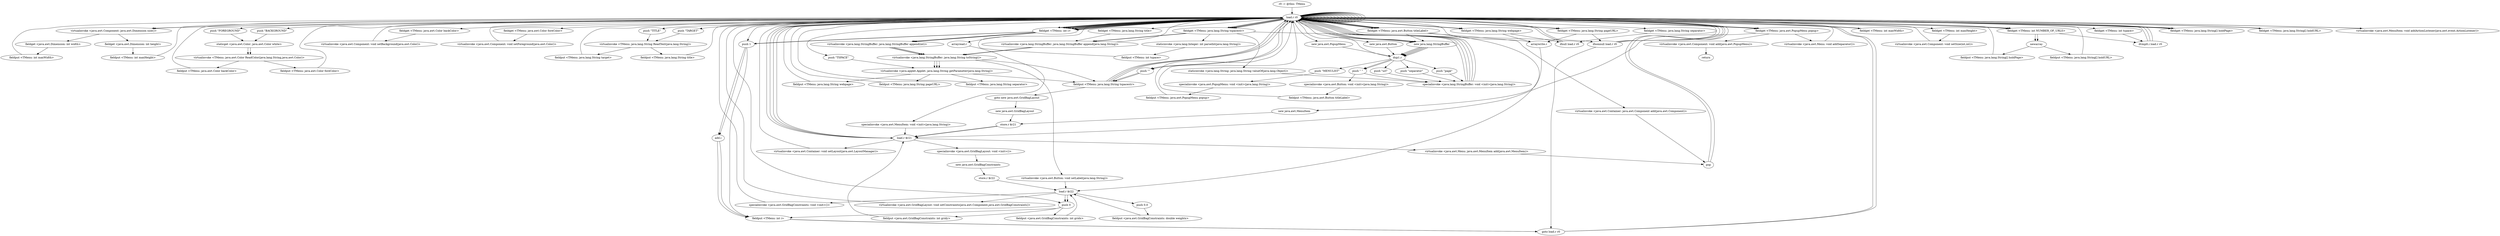 digraph "" {
    "r0 := @this: TMenu"
    "load.r r0"
    "r0 := @this: TMenu"->"load.r r0";
    "load.r r0"->"load.r r0";
    "virtualinvoke <java.awt.Component: java.awt.Dimension size()>"
    "load.r r0"->"virtualinvoke <java.awt.Component: java.awt.Dimension size()>";
    "fieldget <java.awt.Dimension: int width>"
    "virtualinvoke <java.awt.Component: java.awt.Dimension size()>"->"fieldget <java.awt.Dimension: int width>";
    "fieldput <TMenu: int maxWidth>"
    "fieldget <java.awt.Dimension: int width>"->"fieldput <TMenu: int maxWidth>";
    "fieldput <TMenu: int maxWidth>"->"load.r r0";
    "load.r r0"->"load.r r0";
    "load.r r0"->"virtualinvoke <java.awt.Component: java.awt.Dimension size()>";
    "fieldget <java.awt.Dimension: int height>"
    "virtualinvoke <java.awt.Component: java.awt.Dimension size()>"->"fieldget <java.awt.Dimension: int height>";
    "fieldput <TMenu: int maxHeight>"
    "fieldget <java.awt.Dimension: int height>"->"fieldput <TMenu: int maxHeight>";
    "fieldput <TMenu: int maxHeight>"->"load.r r0";
    "load.r r0"->"load.r r0";
    "push \"BACKGROUND\""
    "load.r r0"->"push \"BACKGROUND\"";
    "staticget <java.awt.Color: java.awt.Color white>"
    "push \"BACKGROUND\""->"staticget <java.awt.Color: java.awt.Color white>";
    "virtualinvoke <TMenu: java.awt.Color ReadColor(java.lang.String,java.awt.Color)>"
    "staticget <java.awt.Color: java.awt.Color white>"->"virtualinvoke <TMenu: java.awt.Color ReadColor(java.lang.String,java.awt.Color)>";
    "fieldput <TMenu: java.awt.Color backColor>"
    "virtualinvoke <TMenu: java.awt.Color ReadColor(java.lang.String,java.awt.Color)>"->"fieldput <TMenu: java.awt.Color backColor>";
    "fieldput <TMenu: java.awt.Color backColor>"->"load.r r0";
    "load.r r0"->"load.r r0";
    "push \"FOREGROUND\""
    "load.r r0"->"push \"FOREGROUND\"";
    "push \"FOREGROUND\""->"staticget <java.awt.Color: java.awt.Color white>";
    "staticget <java.awt.Color: java.awt.Color white>"->"virtualinvoke <TMenu: java.awt.Color ReadColor(java.lang.String,java.awt.Color)>";
    "fieldput <TMenu: java.awt.Color foreColor>"
    "virtualinvoke <TMenu: java.awt.Color ReadColor(java.lang.String,java.awt.Color)>"->"fieldput <TMenu: java.awt.Color foreColor>";
    "fieldput <TMenu: java.awt.Color foreColor>"->"load.r r0";
    "load.r r0"->"load.r r0";
    "fieldget <TMenu: java.awt.Color backColor>"
    "load.r r0"->"fieldget <TMenu: java.awt.Color backColor>";
    "virtualinvoke <java.awt.Component: void setBackground(java.awt.Color)>"
    "fieldget <TMenu: java.awt.Color backColor>"->"virtualinvoke <java.awt.Component: void setBackground(java.awt.Color)>";
    "virtualinvoke <java.awt.Component: void setBackground(java.awt.Color)>"->"load.r r0";
    "load.r r0"->"load.r r0";
    "fieldget <TMenu: java.awt.Color foreColor>"
    "load.r r0"->"fieldget <TMenu: java.awt.Color foreColor>";
    "virtualinvoke <java.awt.Component: void setForeground(java.awt.Color)>"
    "fieldget <TMenu: java.awt.Color foreColor>"->"virtualinvoke <java.awt.Component: void setForeground(java.awt.Color)>";
    "virtualinvoke <java.awt.Component: void setForeground(java.awt.Color)>"->"load.r r0";
    "load.r r0"->"load.r r0";
    "push \"TARGET\""
    "load.r r0"->"push \"TARGET\"";
    "virtualinvoke <TMenu: java.lang.String ReadText(java.lang.String)>"
    "push \"TARGET\""->"virtualinvoke <TMenu: java.lang.String ReadText(java.lang.String)>";
    "fieldput <TMenu: java.lang.String target>"
    "virtualinvoke <TMenu: java.lang.String ReadText(java.lang.String)>"->"fieldput <TMenu: java.lang.String target>";
    "fieldput <TMenu: java.lang.String target>"->"load.r r0";
    "load.r r0"->"load.r r0";
    "push \"TITLE\""
    "load.r r0"->"push \"TITLE\"";
    "push \"TITLE\""->"virtualinvoke <TMenu: java.lang.String ReadText(java.lang.String)>";
    "fieldput <TMenu: java.lang.String title>"
    "virtualinvoke <TMenu: java.lang.String ReadText(java.lang.String)>"->"fieldput <TMenu: java.lang.String title>";
    "fieldput <TMenu: java.lang.String title>"->"load.r r0";
    "load.r r0"->"load.r r0";
    "push \"TSPACE\""
    "load.r r0"->"push \"TSPACE\"";
    "virtualinvoke <java.applet.Applet: java.lang.String getParameter(java.lang.String)>"
    "push \"TSPACE\""->"virtualinvoke <java.applet.Applet: java.lang.String getParameter(java.lang.String)>";
    "fieldput <TMenu: java.lang.String tspacestr>"
    "virtualinvoke <java.applet.Applet: java.lang.String getParameter(java.lang.String)>"->"fieldput <TMenu: java.lang.String tspacestr>";
    "fieldput <TMenu: java.lang.String tspacestr>"->"load.r r0";
    "fieldget <TMenu: java.lang.String tspacestr>"
    "load.r r0"->"fieldget <TMenu: java.lang.String tspacestr>";
    "ifnonnull load.r r0"
    "fieldget <TMenu: java.lang.String tspacestr>"->"ifnonnull load.r r0";
    "ifnonnull load.r r0"->"load.r r0";
    "push \"\""
    "load.r r0"->"push \"\"";
    "push \"\""->"fieldput <TMenu: java.lang.String tspacestr>";
    "goto new java.awt.GridBagLayout"
    "fieldput <TMenu: java.lang.String tspacestr>"->"goto new java.awt.GridBagLayout";
    "new java.awt.GridBagLayout"
    "goto new java.awt.GridBagLayout"->"new java.awt.GridBagLayout";
    "store.r $r21"
    "new java.awt.GridBagLayout"->"store.r $r21";
    "load.r $r21"
    "store.r $r21"->"load.r $r21";
    "specialinvoke <java.awt.GridBagLayout: void <init>()>"
    "load.r $r21"->"specialinvoke <java.awt.GridBagLayout: void <init>()>";
    "new java.awt.GridBagConstraints"
    "specialinvoke <java.awt.GridBagLayout: void <init>()>"->"new java.awt.GridBagConstraints";
    "store.r $r22"
    "new java.awt.GridBagConstraints"->"store.r $r22";
    "load.r $r22"
    "store.r $r22"->"load.r $r22";
    "specialinvoke <java.awt.GridBagConstraints: void <init>()>"
    "load.r $r22"->"specialinvoke <java.awt.GridBagConstraints: void <init>()>";
    "specialinvoke <java.awt.GridBagConstraints: void <init>()>"->"load.r r0";
    "load.r r0"->"load.r $r21";
    "virtualinvoke <java.awt.Container: void setLayout(java.awt.LayoutManager)>"
    "load.r $r21"->"virtualinvoke <java.awt.Container: void setLayout(java.awt.LayoutManager)>";
    "virtualinvoke <java.awt.Container: void setLayout(java.awt.LayoutManager)>"->"load.r r0";
    "new java.awt.Button"
    "load.r r0"->"new java.awt.Button";
    "dup1.r"
    "new java.awt.Button"->"dup1.r";
    "push \" \""
    "dup1.r"->"push \" \"";
    "specialinvoke <java.awt.Button: void <init>(java.lang.String)>"
    "push \" \""->"specialinvoke <java.awt.Button: void <init>(java.lang.String)>";
    "fieldput <TMenu: java.awt.Button titleLabel>"
    "specialinvoke <java.awt.Button: void <init>(java.lang.String)>"->"fieldput <TMenu: java.awt.Button titleLabel>";
    "fieldput <TMenu: java.awt.Button titleLabel>"->"load.r r0";
    "fieldget <TMenu: java.awt.Button titleLabel>"
    "load.r r0"->"fieldget <TMenu: java.awt.Button titleLabel>";
    "fieldget <TMenu: java.awt.Button titleLabel>"->"load.r r0";
    "fieldget <TMenu: int maxWidth>"
    "load.r r0"->"fieldget <TMenu: int maxWidth>";
    "fieldget <TMenu: int maxWidth>"->"load.r r0";
    "fieldget <TMenu: int maxHeight>"
    "load.r r0"->"fieldget <TMenu: int maxHeight>";
    "virtualinvoke <java.awt.Component: void setSize(int,int)>"
    "fieldget <TMenu: int maxHeight>"->"virtualinvoke <java.awt.Component: void setSize(int,int)>";
    "virtualinvoke <java.awt.Component: void setSize(int,int)>"->"load.r r0";
    "load.r r0"->"fieldget <TMenu: java.awt.Button titleLabel>";
    "new java.lang.StringBuffer"
    "fieldget <TMenu: java.awt.Button titleLabel>"->"new java.lang.StringBuffer";
    "new java.lang.StringBuffer"->"dup1.r";
    "dup1.r"->"load.r r0";
    "load.r r0"->"fieldget <TMenu: java.lang.String tspacestr>";
    "staticinvoke <java.lang.String: java.lang.String valueOf(java.lang.Object)>"
    "fieldget <TMenu: java.lang.String tspacestr>"->"staticinvoke <java.lang.String: java.lang.String valueOf(java.lang.Object)>";
    "specialinvoke <java.lang.StringBuffer: void <init>(java.lang.String)>"
    "staticinvoke <java.lang.String: java.lang.String valueOf(java.lang.Object)>"->"specialinvoke <java.lang.StringBuffer: void <init>(java.lang.String)>";
    "specialinvoke <java.lang.StringBuffer: void <init>(java.lang.String)>"->"load.r r0";
    "fieldget <TMenu: java.lang.String title>"
    "load.r r0"->"fieldget <TMenu: java.lang.String title>";
    "virtualinvoke <java.lang.StringBuffer: java.lang.StringBuffer append(java.lang.String)>"
    "fieldget <TMenu: java.lang.String title>"->"virtualinvoke <java.lang.StringBuffer: java.lang.StringBuffer append(java.lang.String)>";
    "virtualinvoke <java.lang.StringBuffer: java.lang.StringBuffer append(java.lang.String)>"->"load.r r0";
    "load.r r0"->"fieldget <TMenu: java.lang.String tspacestr>";
    "fieldget <TMenu: java.lang.String tspacestr>"->"virtualinvoke <java.lang.StringBuffer: java.lang.StringBuffer append(java.lang.String)>";
    "virtualinvoke <java.lang.StringBuffer: java.lang.String toString()>"
    "virtualinvoke <java.lang.StringBuffer: java.lang.StringBuffer append(java.lang.String)>"->"virtualinvoke <java.lang.StringBuffer: java.lang.String toString()>";
    "virtualinvoke <java.awt.Button: void setLabel(java.lang.String)>"
    "virtualinvoke <java.lang.StringBuffer: java.lang.String toString()>"->"virtualinvoke <java.awt.Button: void setLabel(java.lang.String)>";
    "virtualinvoke <java.awt.Button: void setLabel(java.lang.String)>"->"load.r $r22";
    "push 0.0"
    "load.r $r22"->"push 0.0";
    "fieldput <java.awt.GridBagConstraints: double weightx>"
    "push 0.0"->"fieldput <java.awt.GridBagConstraints: double weightx>";
    "fieldput <java.awt.GridBagConstraints: double weightx>"->"load.r $r22";
    "push 0"
    "load.r $r22"->"push 0";
    "fieldput <java.awt.GridBagConstraints: int gridx>"
    "push 0"->"fieldput <java.awt.GridBagConstraints: int gridx>";
    "fieldput <java.awt.GridBagConstraints: int gridx>"->"load.r $r22";
    "load.r $r22"->"push 0";
    "fieldput <java.awt.GridBagConstraints: int gridy>"
    "push 0"->"fieldput <java.awt.GridBagConstraints: int gridy>";
    "fieldput <java.awt.GridBagConstraints: int gridy>"->"load.r $r21";
    "load.r $r21"->"load.r r0";
    "load.r r0"->"fieldget <TMenu: java.awt.Button titleLabel>";
    "fieldget <TMenu: java.awt.Button titleLabel>"->"load.r $r22";
    "virtualinvoke <java.awt.GridBagLayout: void setConstraints(java.awt.Component,java.awt.GridBagConstraints)>"
    "load.r $r22"->"virtualinvoke <java.awt.GridBagLayout: void setConstraints(java.awt.Component,java.awt.GridBagConstraints)>";
    "virtualinvoke <java.awt.GridBagLayout: void setConstraints(java.awt.Component,java.awt.GridBagConstraints)>"->"load.r r0";
    "load.r r0"->"load.r r0";
    "load.r r0"->"fieldget <TMenu: java.awt.Button titleLabel>";
    "virtualinvoke <java.awt.Container: java.awt.Component add(java.awt.Component)>"
    "fieldget <TMenu: java.awt.Button titleLabel>"->"virtualinvoke <java.awt.Container: java.awt.Component add(java.awt.Component)>";
    "pop"
    "virtualinvoke <java.awt.Container: java.awt.Component add(java.awt.Component)>"->"pop";
    "pop"->"load.r r0";
    "load.r r0"->"load.r r0";
    "fieldget <TMenu: int NUMBER_OF_URLS>"
    "load.r r0"->"fieldget <TMenu: int NUMBER_OF_URLS>";
    "newarray"
    "fieldget <TMenu: int NUMBER_OF_URLS>"->"newarray";
    "fieldput <TMenu: java.lang.String[] holdPage>"
    "newarray"->"fieldput <TMenu: java.lang.String[] holdPage>";
    "fieldput <TMenu: java.lang.String[] holdPage>"->"load.r r0";
    "load.r r0"->"load.r r0";
    "load.r r0"->"fieldget <TMenu: int NUMBER_OF_URLS>";
    "fieldget <TMenu: int NUMBER_OF_URLS>"->"newarray";
    "fieldput <TMenu: java.lang.String[] holdURL>"
    "newarray"->"fieldput <TMenu: java.lang.String[] holdURL>";
    "fieldput <TMenu: java.lang.String[] holdURL>"->"load.r r0";
    "new java.awt.PopupMenu"
    "load.r r0"->"new java.awt.PopupMenu";
    "new java.awt.PopupMenu"->"dup1.r";
    "push \"MENULIST\""
    "dup1.r"->"push \"MENULIST\"";
    "specialinvoke <java.awt.PopupMenu: void <init>(java.lang.String)>"
    "push \"MENULIST\""->"specialinvoke <java.awt.PopupMenu: void <init>(java.lang.String)>";
    "fieldput <TMenu: java.awt.PopupMenu popup>"
    "specialinvoke <java.awt.PopupMenu: void <init>(java.lang.String)>"->"fieldput <TMenu: java.awt.PopupMenu popup>";
    "fieldput <TMenu: java.awt.PopupMenu popup>"->"load.r r0";
    "load.r r0"->"push 0";
    "fieldput <TMenu: int i>"
    "push 0"->"fieldput <TMenu: int i>";
    "goto load.r r0"
    "fieldput <TMenu: int i>"->"goto load.r r0";
    "goto load.r r0"->"load.r r0";
    "fieldget <TMenu: int i>"
    "load.r r0"->"fieldget <TMenu: int i>";
    "fieldget <TMenu: int i>"->"load.r r0";
    "load.r r0"->"fieldget <TMenu: int NUMBER_OF_URLS>";
    "ifcmplt.i load.r r0"
    "fieldget <TMenu: int NUMBER_OF_URLS>"->"ifcmplt.i load.r r0";
    "ifcmplt.i load.r r0"->"load.r r0";
    "load.r r0"->"load.r r0";
    "fieldget <TMenu: java.awt.PopupMenu popup>"
    "load.r r0"->"fieldget <TMenu: java.awt.PopupMenu popup>";
    "virtualinvoke <java.awt.Component: void add(java.awt.PopupMenu)>"
    "fieldget <TMenu: java.awt.PopupMenu popup>"->"virtualinvoke <java.awt.Component: void add(java.awt.PopupMenu)>";
    "return"
    "virtualinvoke <java.awt.Component: void add(java.awt.PopupMenu)>"->"return";
    "ifcmplt.i load.r r0"->"load.r r0";
    "load.r r0"->"load.r r0";
    "load.r r0"->"new java.lang.StringBuffer";
    "new java.lang.StringBuffer"->"dup1.r";
    "push \"page\""
    "dup1.r"->"push \"page\"";
    "push \"page\""->"specialinvoke <java.lang.StringBuffer: void <init>(java.lang.String)>";
    "specialinvoke <java.lang.StringBuffer: void <init>(java.lang.String)>"->"load.r r0";
    "load.r r0"->"fieldget <TMenu: int i>";
    "virtualinvoke <java.lang.StringBuffer: java.lang.StringBuffer append(int)>"
    "fieldget <TMenu: int i>"->"virtualinvoke <java.lang.StringBuffer: java.lang.StringBuffer append(int)>";
    "virtualinvoke <java.lang.StringBuffer: java.lang.StringBuffer append(int)>"->"virtualinvoke <java.lang.StringBuffer: java.lang.String toString()>";
    "virtualinvoke <java.lang.StringBuffer: java.lang.String toString()>"->"virtualinvoke <java.applet.Applet: java.lang.String getParameter(java.lang.String)>";
    "fieldput <TMenu: java.lang.String webpage>"
    "virtualinvoke <java.applet.Applet: java.lang.String getParameter(java.lang.String)>"->"fieldput <TMenu: java.lang.String webpage>";
    "fieldput <TMenu: java.lang.String webpage>"->"load.r r0";
    "load.r r0"->"load.r r0";
    "load.r r0"->"new java.lang.StringBuffer";
    "new java.lang.StringBuffer"->"dup1.r";
    "push \"url\""
    "dup1.r"->"push \"url\"";
    "push \"url\""->"specialinvoke <java.lang.StringBuffer: void <init>(java.lang.String)>";
    "specialinvoke <java.lang.StringBuffer: void <init>(java.lang.String)>"->"load.r r0";
    "load.r r0"->"fieldget <TMenu: int i>";
    "fieldget <TMenu: int i>"->"virtualinvoke <java.lang.StringBuffer: java.lang.StringBuffer append(int)>";
    "virtualinvoke <java.lang.StringBuffer: java.lang.StringBuffer append(int)>"->"virtualinvoke <java.lang.StringBuffer: java.lang.String toString()>";
    "virtualinvoke <java.lang.StringBuffer: java.lang.String toString()>"->"virtualinvoke <java.applet.Applet: java.lang.String getParameter(java.lang.String)>";
    "fieldput <TMenu: java.lang.String pageURL>"
    "virtualinvoke <java.applet.Applet: java.lang.String getParameter(java.lang.String)>"->"fieldput <TMenu: java.lang.String pageURL>";
    "fieldput <TMenu: java.lang.String pageURL>"->"load.r r0";
    "load.r r0"->"load.r r0";
    "load.r r0"->"new java.lang.StringBuffer";
    "new java.lang.StringBuffer"->"dup1.r";
    "push \"separator\""
    "dup1.r"->"push \"separator\"";
    "push \"separator\""->"specialinvoke <java.lang.StringBuffer: void <init>(java.lang.String)>";
    "specialinvoke <java.lang.StringBuffer: void <init>(java.lang.String)>"->"load.r r0";
    "load.r r0"->"fieldget <TMenu: int i>";
    "fieldget <TMenu: int i>"->"virtualinvoke <java.lang.StringBuffer: java.lang.StringBuffer append(int)>";
    "virtualinvoke <java.lang.StringBuffer: java.lang.StringBuffer append(int)>"->"virtualinvoke <java.lang.StringBuffer: java.lang.String toString()>";
    "virtualinvoke <java.lang.StringBuffer: java.lang.String toString()>"->"virtualinvoke <java.applet.Applet: java.lang.String getParameter(java.lang.String)>";
    "fieldput <TMenu: java.lang.String separator>"
    "virtualinvoke <java.applet.Applet: java.lang.String getParameter(java.lang.String)>"->"fieldput <TMenu: java.lang.String separator>";
    "fieldput <TMenu: java.lang.String separator>"->"load.r r0";
    "fieldget <TMenu: java.lang.String webpage>"
    "load.r r0"->"fieldget <TMenu: java.lang.String webpage>";
    "ifnull load.r r0"
    "fieldget <TMenu: java.lang.String webpage>"->"ifnull load.r r0";
    "ifnull load.r r0"->"load.r r0";
    "fieldget <TMenu: java.lang.String pageURL>"
    "load.r r0"->"fieldget <TMenu: java.lang.String pageURL>";
    "fieldget <TMenu: java.lang.String pageURL>"->"ifnonnull load.r r0";
    "ifnonnull load.r r0"->"goto load.r r0";
    "ifnonnull load.r r0"->"load.r r0";
    "fieldget <TMenu: java.lang.String[] holdPage>"
    "load.r r0"->"fieldget <TMenu: java.lang.String[] holdPage>";
    "fieldget <TMenu: java.lang.String[] holdPage>"->"load.r r0";
    "load.r r0"->"fieldget <TMenu: int i>";
    "fieldget <TMenu: int i>"->"load.r r0";
    "load.r r0"->"fieldget <TMenu: java.lang.String webpage>";
    "arraywrite.r"
    "fieldget <TMenu: java.lang.String webpage>"->"arraywrite.r";
    "arraywrite.r"->"load.r r0";
    "fieldget <TMenu: java.lang.String[] holdURL>"
    "load.r r0"->"fieldget <TMenu: java.lang.String[] holdURL>";
    "fieldget <TMenu: java.lang.String[] holdURL>"->"load.r r0";
    "load.r r0"->"fieldget <TMenu: int i>";
    "fieldget <TMenu: int i>"->"load.r r0";
    "load.r r0"->"fieldget <TMenu: java.lang.String pageURL>";
    "fieldget <TMenu: java.lang.String pageURL>"->"arraywrite.r";
    "new java.awt.MenuItem"
    "arraywrite.r"->"new java.awt.MenuItem";
    "new java.awt.MenuItem"->"store.r $r21";
    "store.r $r21"->"load.r $r21";
    "load.r $r21"->"load.r r0";
    "load.r r0"->"fieldget <TMenu: java.lang.String[] holdPage>";
    "fieldget <TMenu: java.lang.String[] holdPage>"->"load.r r0";
    "load.r r0"->"fieldget <TMenu: int i>";
    "arrayread.r"
    "fieldget <TMenu: int i>"->"arrayread.r";
    "specialinvoke <java.awt.MenuItem: void <init>(java.lang.String)>"
    "arrayread.r"->"specialinvoke <java.awt.MenuItem: void <init>(java.lang.String)>";
    "specialinvoke <java.awt.MenuItem: void <init>(java.lang.String)>"->"load.r $r21";
    "load.r $r21"->"load.r r0";
    "virtualinvoke <java.awt.MenuItem: void addActionListener(java.awt.event.ActionListener)>"
    "load.r r0"->"virtualinvoke <java.awt.MenuItem: void addActionListener(java.awt.event.ActionListener)>";
    "virtualinvoke <java.awt.MenuItem: void addActionListener(java.awt.event.ActionListener)>"->"load.r r0";
    "load.r r0"->"fieldget <TMenu: java.awt.PopupMenu popup>";
    "fieldget <TMenu: java.awt.PopupMenu popup>"->"load.r $r21";
    "virtualinvoke <java.awt.Menu: java.awt.MenuItem add(java.awt.MenuItem)>"
    "load.r $r21"->"virtualinvoke <java.awt.Menu: java.awt.MenuItem add(java.awt.MenuItem)>";
    "virtualinvoke <java.awt.Menu: java.awt.MenuItem add(java.awt.MenuItem)>"->"pop";
    "pop"->"load.r r0";
    "fieldget <TMenu: java.lang.String separator>"
    "load.r r0"->"fieldget <TMenu: java.lang.String separator>";
    "fieldget <TMenu: java.lang.String separator>"->"ifnull load.r r0";
    "ifnull load.r r0"->"load.r r0";
    "load.r r0"->"fieldget <TMenu: java.awt.PopupMenu popup>";
    "virtualinvoke <java.awt.Menu: void addSeparator()>"
    "fieldget <TMenu: java.awt.PopupMenu popup>"->"virtualinvoke <java.awt.Menu: void addSeparator()>";
    "virtualinvoke <java.awt.Menu: void addSeparator()>"->"load.r r0";
    "load.r r0"->"load.r r0";
    "load.r r0"->"fieldget <TMenu: int i>";
    "push 1"
    "fieldget <TMenu: int i>"->"push 1";
    "add.i"
    "push 1"->"add.i";
    "add.i"->"fieldput <TMenu: int i>";
    "ifnonnull load.r r0"->"load.r r0";
    "load.r r0"->"load.r r0";
    "load.r r0"->"fieldget <TMenu: java.lang.String tspacestr>";
    "staticinvoke <java.lang.Integer: int parseInt(java.lang.String)>"
    "fieldget <TMenu: java.lang.String tspacestr>"->"staticinvoke <java.lang.Integer: int parseInt(java.lang.String)>";
    "fieldput <TMenu: int tspace>"
    "staticinvoke <java.lang.Integer: int parseInt(java.lang.String)>"->"fieldput <TMenu: int tspace>";
    "fieldput <TMenu: int tspace>"->"load.r r0";
    "load.r r0"->"push \"\"";
    "push \"\""->"fieldput <TMenu: java.lang.String tspacestr>";
    "fieldput <TMenu: java.lang.String tspacestr>"->"load.r r0";
    "load.r r0"->"push 1";
    "push 1"->"fieldput <TMenu: int i>";
    "fieldput <TMenu: int i>"->"goto load.r r0";
    "goto load.r r0"->"load.r r0";
    "load.r r0"->"fieldget <TMenu: int i>";
    "fieldget <TMenu: int i>"->"load.r r0";
    "fieldget <TMenu: int tspace>"
    "load.r r0"->"fieldget <TMenu: int tspace>";
    "fieldget <TMenu: int tspace>"->"ifcmplt.i load.r r0";
    "ifcmplt.i load.r r0"->"load.r r0";
    "load.r r0"->"new java.lang.StringBuffer";
    "new java.lang.StringBuffer"->"dup1.r";
    "dup1.r"->"push \" \"";
    "push \" \""->"specialinvoke <java.lang.StringBuffer: void <init>(java.lang.String)>";
    "specialinvoke <java.lang.StringBuffer: void <init>(java.lang.String)>"->"load.r r0";
    "load.r r0"->"fieldget <TMenu: java.lang.String tspacestr>";
    "fieldget <TMenu: java.lang.String tspacestr>"->"virtualinvoke <java.lang.StringBuffer: java.lang.StringBuffer append(java.lang.String)>";
    "virtualinvoke <java.lang.StringBuffer: java.lang.StringBuffer append(java.lang.String)>"->"virtualinvoke <java.lang.StringBuffer: java.lang.String toString()>";
    "virtualinvoke <java.lang.StringBuffer: java.lang.String toString()>"->"fieldput <TMenu: java.lang.String tspacestr>";
    "fieldput <TMenu: java.lang.String tspacestr>"->"load.r r0";
    "load.r r0"->"load.r r0";
    "load.r r0"->"fieldget <TMenu: int i>";
    "fieldget <TMenu: int i>"->"push 1";
    "push 1"->"add.i";
    "add.i"->"fieldput <TMenu: int i>";
}
